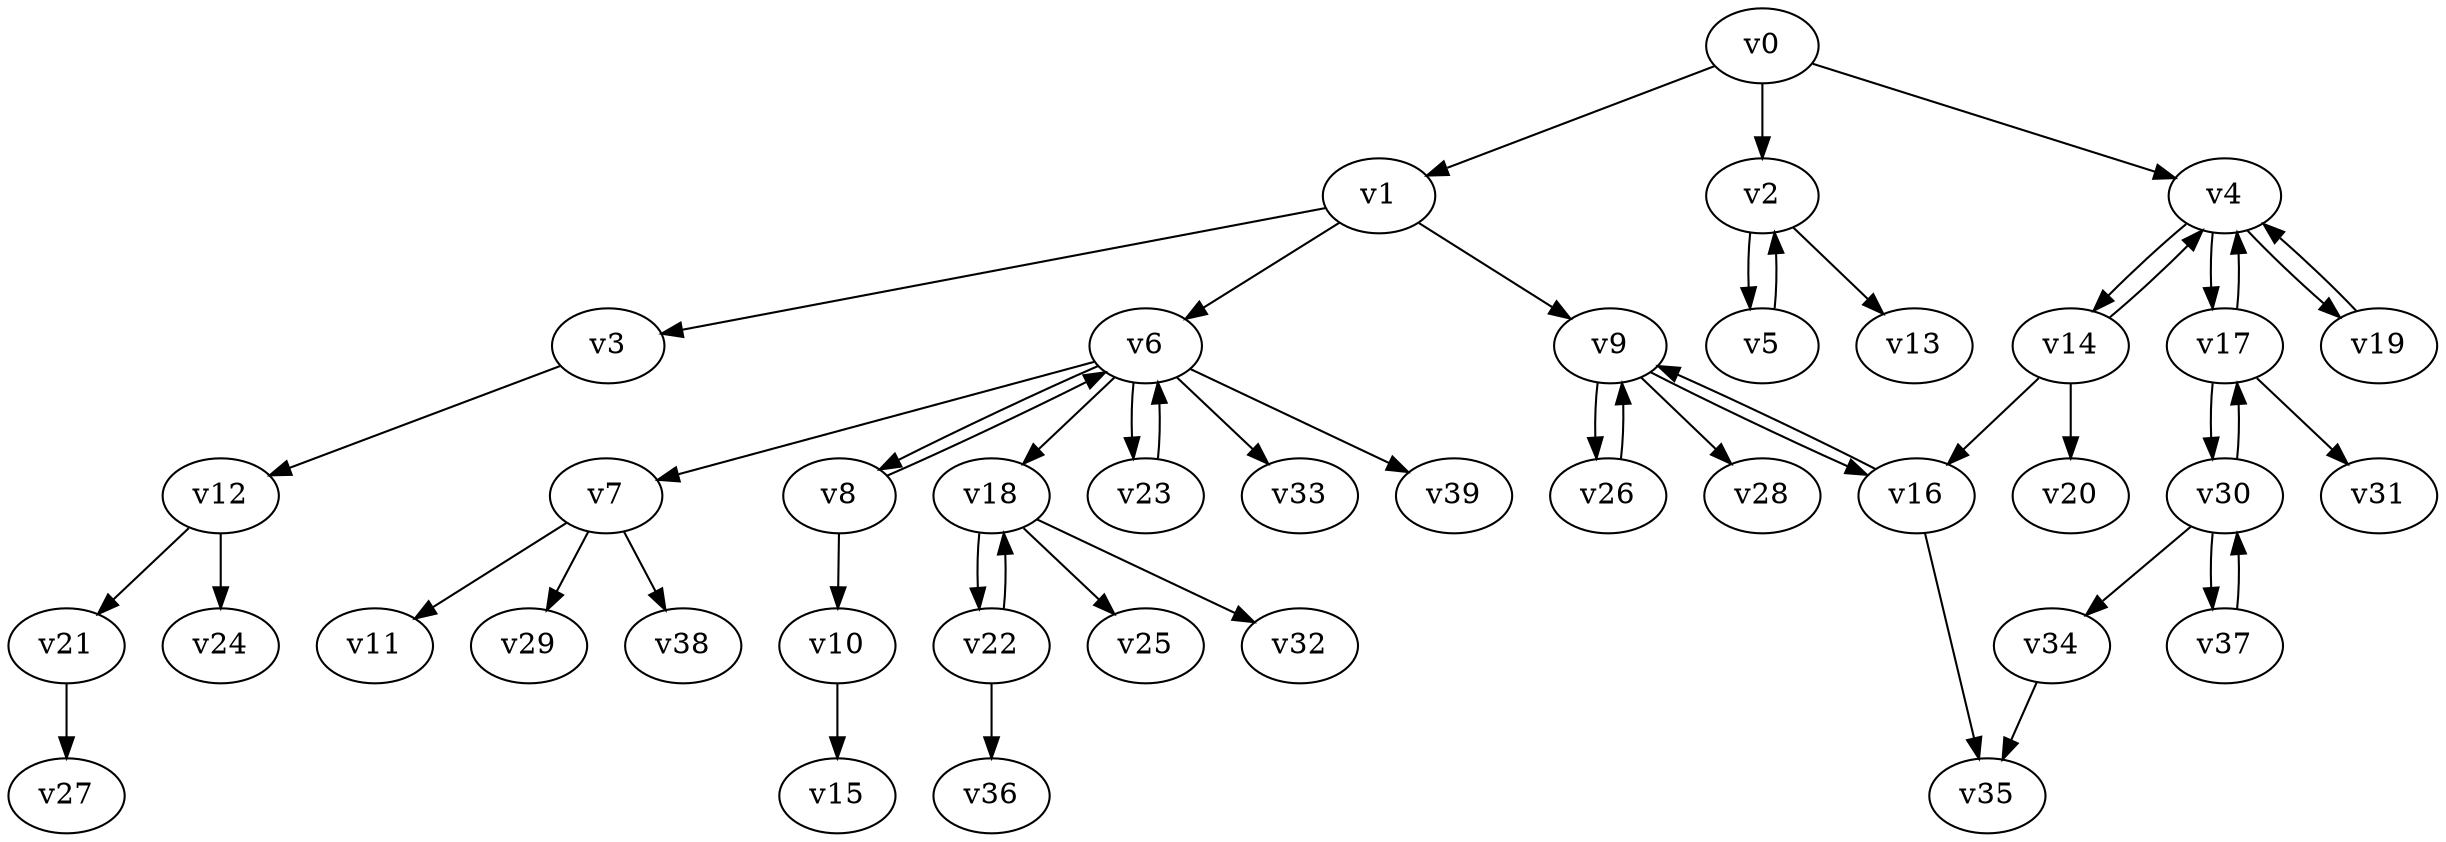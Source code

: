digraph test059 {
    v0 [name="v0", player=0, weight=5];
    v1 [name="v1", player=1, weight=6];
    v2 [name="v2", player=0, weight=8];
    v3 [name="v3", player=1, weight=11];
    v4 [name="v4", player=0, weight=-2];
    v5 [name="v5", player=1, weight=12];
    v6 [name="v6", player=0, weight=6];
    v7 [name="v7", player=1, weight=13];
    v8 [name="v8", player=0, weight=0];
    v9 [name="v9", player=1, weight=10];
    v10 [name="v10", player=0, weight=5];
    v11 [name="v11", player=1, weight=0];
    v12 [name="v12", player=0, weight=10];
    v13 [name="v13", player=1, weight=9];
    v14 [name="v14", player=0, weight=10];
    v15 [name="v15", player=1, weight=16];
    v16 [name="v16", player=0, weight=9];
    v17 [name="v17", player=1, weight=0];
    v18 [name="v18", player=0, weight=-2];
    v19 [name="v19", player=1, weight=17];
    v20 [name="v20", player=0, weight=9];
    v21 [name="v21", player=1, weight=9];
    v22 [name="v22", player=0, weight=0];
    v23 [name="v23", player=1, weight=13];
    v24 [name="v24", player=0, weight=1];
    v25 [name="v25", player=1, weight=9];
    v26 [name="v26", player=0, weight=6];
    v27 [name="v27", player=1, weight=10];
    v28 [name="v28", player=0, weight=4];
    v29 [name="v29", player=1, weight=7];
    v30 [name="v30", player=0, weight=0];
    v31 [name="v31", player=1, weight=15];
    v32 [name="v32", player=0, weight=8];
    v33 [name="v33", player=1, weight=5];
    v34 [name="v34", player=0, weight=13];
    v35 [name="v35", player=1, weight=5];
    v36 [name="v36", player=0, weight=13];
    v37 [name="v37", player=1, weight=6];
    v38 [name="v38", player=0, weight=7];
    v39 [name="v39", player=1, weight=7];
    v0 -> v1;
    v0 -> v2;
    v1 -> v3;
    v0 -> v4;
    v2 -> v5;
    v5 -> v2;
    v1 -> v6;
    v6 -> v7;
    v6 -> v8;
    v8 -> v6;
    v1 -> v9;
    v8 -> v10;
    v7 -> v11;
    v3 -> v12;
    v2 -> v13;
    v4 -> v14;
    v14 -> v4;
    v10 -> v15;
    v9 -> v16;
    v16 -> v9;
    v4 -> v17;
    v17 -> v4;
    v6 -> v18;
    v4 -> v19;
    v19 -> v4;
    v14 -> v20;
    v12 -> v21;
    v18 -> v22;
    v22 -> v18;
    v6 -> v23;
    v23 -> v6;
    v12 -> v24;
    v18 -> v25;
    v9 -> v26;
    v26 -> v9;
    v21 -> v27;
    v9 -> v28;
    v7 -> v29;
    v17 -> v30;
    v30 -> v17;
    v17 -> v31;
    v18 -> v32;
    v6 -> v33;
    v30 -> v34;
    v34 -> v35;
    v22 -> v36;
    v30 -> v37;
    v37 -> v30;
    v7 -> v38;
    v6 -> v39;
    v16 -> v35;
    v14 -> v16;
}

